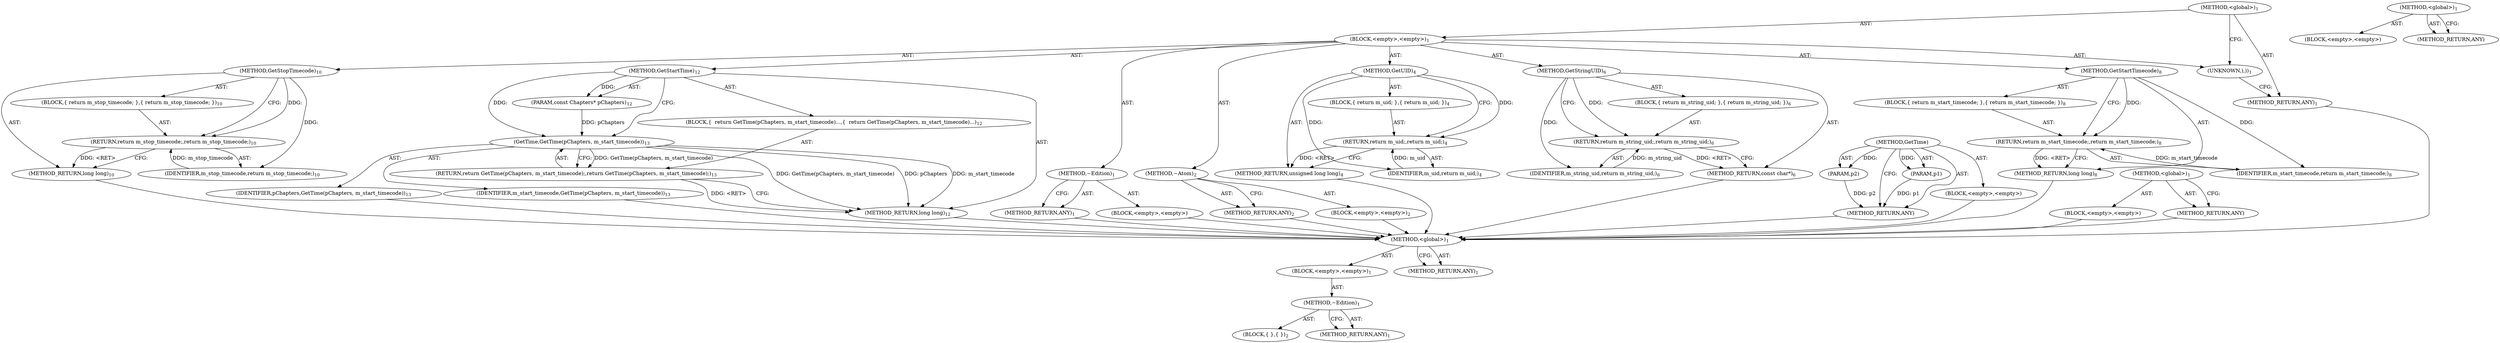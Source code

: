 digraph "&lt;global&gt;" {
vulnerable_6 [label=<(METHOD,&lt;global&gt;)<SUB>1</SUB>>];
vulnerable_7 [label=<(BLOCK,&lt;empty&gt;,&lt;empty&gt;)<SUB>1</SUB>>];
vulnerable_8 [label=<(METHOD,~Edition)<SUB>1</SUB>>];
vulnerable_9 [label=<(BLOCK,{
 },{
 })<SUB>2</SUB>>];
vulnerable_10 [label=<(METHOD_RETURN,ANY)<SUB>1</SUB>>];
vulnerable_12 [label=<(METHOD_RETURN,ANY)<SUB>1</SUB>>];
vulnerable_19 [label=<(METHOD,&lt;global&gt;)<SUB>1</SUB>>];
vulnerable_20 [label=<(BLOCK,&lt;empty&gt;,&lt;empty&gt;)>];
vulnerable_21 [label=<(METHOD_RETURN,ANY)>];
fixed_41 [label=<(METHOD,GetStartTime)<SUB>12</SUB>>];
fixed_42 [label=<(PARAM,const Chapters* pChapters)<SUB>12</SUB>>];
fixed_43 [label=<(BLOCK,{
  return GetTime(pChapters, m_start_timecode)...,{
  return GetTime(pChapters, m_start_timecode)...)<SUB>12</SUB>>];
fixed_44 [label=<(RETURN,return GetTime(pChapters, m_start_timecode);,return GetTime(pChapters, m_start_timecode);)<SUB>13</SUB>>];
fixed_45 [label=<(GetTime,GetTime(pChapters, m_start_timecode))<SUB>13</SUB>>];
fixed_46 [label=<(IDENTIFIER,pChapters,GetTime(pChapters, m_start_timecode))<SUB>13</SUB>>];
fixed_47 [label=<(IDENTIFIER,m_start_timecode,GetTime(pChapters, m_start_timecode))<SUB>13</SUB>>];
fixed_48 [label=<(METHOD_RETURN,long long)<SUB>12</SUB>>];
fixed_6 [label=<(METHOD,&lt;global&gt;)<SUB>1</SUB>>];
fixed_7 [label=<(BLOCK,&lt;empty&gt;,&lt;empty&gt;)<SUB>1</SUB>>];
fixed_8 [label=<(METHOD,~Edition)<SUB>1</SUB>>];
fixed_9 [label=<(BLOCK,&lt;empty&gt;,&lt;empty&gt;)>];
fixed_10 [label=<(METHOD_RETURN,ANY)<SUB>1</SUB>>];
fixed_12 [label=<(UNKNOWN,),))<SUB>1</SUB>>];
fixed_13 [label=<(METHOD,~Atom)<SUB>2</SUB>>];
fixed_14 [label=<(BLOCK,&lt;empty&gt;,&lt;empty&gt;)<SUB>2</SUB>>];
fixed_15 [label=<(METHOD_RETURN,ANY)<SUB>2</SUB>>];
fixed_17 [label=<(METHOD,GetUID)<SUB>4</SUB>>];
fixed_18 [label=<(BLOCK,{ return m_uid; },{ return m_uid; })<SUB>4</SUB>>];
fixed_19 [label=<(RETURN,return m_uid;,return m_uid;)<SUB>4</SUB>>];
fixed_20 [label=<(IDENTIFIER,m_uid,return m_uid;)<SUB>4</SUB>>];
fixed_21 [label=<(METHOD_RETURN,unsigned long long)<SUB>4</SUB>>];
fixed_23 [label=<(METHOD,GetStringUID)<SUB>6</SUB>>];
fixed_24 [label=<(BLOCK,{ return m_string_uid; },{ return m_string_uid; })<SUB>6</SUB>>];
fixed_25 [label=<(RETURN,return m_string_uid;,return m_string_uid;)<SUB>6</SUB>>];
fixed_26 [label=<(IDENTIFIER,m_string_uid,return m_string_uid;)<SUB>6</SUB>>];
fixed_27 [label=<(METHOD_RETURN,const char*)<SUB>6</SUB>>];
fixed_29 [label=<(METHOD,GetStartTimecode)<SUB>8</SUB>>];
fixed_30 [label=<(BLOCK,{ return m_start_timecode; },{ return m_start_timecode; })<SUB>8</SUB>>];
fixed_31 [label=<(RETURN,return m_start_timecode;,return m_start_timecode;)<SUB>8</SUB>>];
fixed_32 [label=<(IDENTIFIER,m_start_timecode,return m_start_timecode;)<SUB>8</SUB>>];
fixed_33 [label=<(METHOD_RETURN,long long)<SUB>8</SUB>>];
fixed_35 [label=<(METHOD,GetStopTimecode)<SUB>10</SUB>>];
fixed_36 [label=<(BLOCK,{ return m_stop_timecode; },{ return m_stop_timecode; })<SUB>10</SUB>>];
fixed_37 [label=<(RETURN,return m_stop_timecode;,return m_stop_timecode;)<SUB>10</SUB>>];
fixed_38 [label=<(IDENTIFIER,m_stop_timecode,return m_stop_timecode;)<SUB>10</SUB>>];
fixed_39 [label=<(METHOD_RETURN,long long)<SUB>10</SUB>>];
fixed_50 [label=<(METHOD_RETURN,ANY)<SUB>1</SUB>>];
fixed_71 [label=<(METHOD,GetTime)>];
fixed_72 [label=<(PARAM,p1)>];
fixed_73 [label=<(PARAM,p2)>];
fixed_74 [label=<(BLOCK,&lt;empty&gt;,&lt;empty&gt;)>];
fixed_75 [label=<(METHOD_RETURN,ANY)>];
fixed_65 [label=<(METHOD,&lt;global&gt;)<SUB>1</SUB>>];
fixed_66 [label=<(BLOCK,&lt;empty&gt;,&lt;empty&gt;)>];
fixed_67 [label=<(METHOD_RETURN,ANY)>];
vulnerable_6 -> vulnerable_7  [key=0, label="AST: "];
vulnerable_6 -> vulnerable_12  [key=0, label="AST: "];
vulnerable_6 -> vulnerable_12  [key=1, label="CFG: "];
vulnerable_7 -> vulnerable_8  [key=0, label="AST: "];
vulnerable_8 -> vulnerable_9  [key=0, label="AST: "];
vulnerable_8 -> vulnerable_10  [key=0, label="AST: "];
vulnerable_8 -> vulnerable_10  [key=1, label="CFG: "];
vulnerable_19 -> vulnerable_20  [key=0, label="AST: "];
vulnerable_19 -> vulnerable_21  [key=0, label="AST: "];
vulnerable_19 -> vulnerable_21  [key=1, label="CFG: "];
fixed_41 -> fixed_42  [key=0, label="AST: "];
fixed_41 -> fixed_42  [key=1, label="DDG: "];
fixed_41 -> fixed_43  [key=0, label="AST: "];
fixed_41 -> fixed_48  [key=0, label="AST: "];
fixed_41 -> fixed_45  [key=0, label="CFG: "];
fixed_41 -> fixed_45  [key=1, label="DDG: "];
fixed_42 -> fixed_45  [key=0, label="DDG: pChapters"];
fixed_43 -> fixed_44  [key=0, label="AST: "];
fixed_44 -> fixed_45  [key=0, label="AST: "];
fixed_44 -> fixed_48  [key=0, label="CFG: "];
fixed_44 -> fixed_48  [key=1, label="DDG: &lt;RET&gt;"];
fixed_45 -> fixed_46  [key=0, label="AST: "];
fixed_45 -> fixed_47  [key=0, label="AST: "];
fixed_45 -> fixed_44  [key=0, label="CFG: "];
fixed_45 -> fixed_44  [key=1, label="DDG: GetTime(pChapters, m_start_timecode)"];
fixed_45 -> fixed_48  [key=0, label="DDG: pChapters"];
fixed_45 -> fixed_48  [key=1, label="DDG: m_start_timecode"];
fixed_45 -> fixed_48  [key=2, label="DDG: GetTime(pChapters, m_start_timecode)"];
fixed_46 -> vulnerable_6  [key=0];
fixed_47 -> vulnerable_6  [key=0];
fixed_48 -> vulnerable_6  [key=0];
fixed_6 -> fixed_7  [key=0, label="AST: "];
fixed_6 -> fixed_50  [key=0, label="AST: "];
fixed_6 -> fixed_12  [key=0, label="CFG: "];
fixed_7 -> fixed_8  [key=0, label="AST: "];
fixed_7 -> fixed_12  [key=0, label="AST: "];
fixed_7 -> fixed_13  [key=0, label="AST: "];
fixed_7 -> fixed_17  [key=0, label="AST: "];
fixed_7 -> fixed_23  [key=0, label="AST: "];
fixed_7 -> fixed_29  [key=0, label="AST: "];
fixed_7 -> fixed_35  [key=0, label="AST: "];
fixed_7 -> fixed_41  [key=0, label="AST: "];
fixed_8 -> fixed_9  [key=0, label="AST: "];
fixed_8 -> fixed_10  [key=0, label="AST: "];
fixed_8 -> fixed_10  [key=1, label="CFG: "];
fixed_9 -> vulnerable_6  [key=0];
fixed_10 -> vulnerable_6  [key=0];
fixed_12 -> fixed_50  [key=0, label="CFG: "];
fixed_13 -> fixed_14  [key=0, label="AST: "];
fixed_13 -> fixed_15  [key=0, label="AST: "];
fixed_13 -> fixed_15  [key=1, label="CFG: "];
fixed_14 -> vulnerable_6  [key=0];
fixed_15 -> vulnerable_6  [key=0];
fixed_17 -> fixed_18  [key=0, label="AST: "];
fixed_17 -> fixed_21  [key=0, label="AST: "];
fixed_17 -> fixed_19  [key=0, label="CFG: "];
fixed_17 -> fixed_19  [key=1, label="DDG: "];
fixed_17 -> fixed_20  [key=0, label="DDG: "];
fixed_18 -> fixed_19  [key=0, label="AST: "];
fixed_19 -> fixed_20  [key=0, label="AST: "];
fixed_19 -> fixed_21  [key=0, label="CFG: "];
fixed_19 -> fixed_21  [key=1, label="DDG: &lt;RET&gt;"];
fixed_20 -> fixed_19  [key=0, label="DDG: m_uid"];
fixed_21 -> vulnerable_6  [key=0];
fixed_23 -> fixed_24  [key=0, label="AST: "];
fixed_23 -> fixed_27  [key=0, label="AST: "];
fixed_23 -> fixed_25  [key=0, label="CFG: "];
fixed_23 -> fixed_25  [key=1, label="DDG: "];
fixed_23 -> fixed_26  [key=0, label="DDG: "];
fixed_24 -> fixed_25  [key=0, label="AST: "];
fixed_25 -> fixed_26  [key=0, label="AST: "];
fixed_25 -> fixed_27  [key=0, label="CFG: "];
fixed_25 -> fixed_27  [key=1, label="DDG: &lt;RET&gt;"];
fixed_26 -> fixed_25  [key=0, label="DDG: m_string_uid"];
fixed_27 -> vulnerable_6  [key=0];
fixed_29 -> fixed_30  [key=0, label="AST: "];
fixed_29 -> fixed_33  [key=0, label="AST: "];
fixed_29 -> fixed_31  [key=0, label="CFG: "];
fixed_29 -> fixed_31  [key=1, label="DDG: "];
fixed_29 -> fixed_32  [key=0, label="DDG: "];
fixed_30 -> fixed_31  [key=0, label="AST: "];
fixed_31 -> fixed_32  [key=0, label="AST: "];
fixed_31 -> fixed_33  [key=0, label="CFG: "];
fixed_31 -> fixed_33  [key=1, label="DDG: &lt;RET&gt;"];
fixed_32 -> fixed_31  [key=0, label="DDG: m_start_timecode"];
fixed_33 -> vulnerable_6  [key=0];
fixed_35 -> fixed_36  [key=0, label="AST: "];
fixed_35 -> fixed_39  [key=0, label="AST: "];
fixed_35 -> fixed_37  [key=0, label="CFG: "];
fixed_35 -> fixed_37  [key=1, label="DDG: "];
fixed_35 -> fixed_38  [key=0, label="DDG: "];
fixed_36 -> fixed_37  [key=0, label="AST: "];
fixed_37 -> fixed_38  [key=0, label="AST: "];
fixed_37 -> fixed_39  [key=0, label="CFG: "];
fixed_37 -> fixed_39  [key=1, label="DDG: &lt;RET&gt;"];
fixed_38 -> fixed_37  [key=0, label="DDG: m_stop_timecode"];
fixed_39 -> vulnerable_6  [key=0];
fixed_50 -> vulnerable_6  [key=0];
fixed_71 -> fixed_72  [key=0, label="AST: "];
fixed_71 -> fixed_72  [key=1, label="DDG: "];
fixed_71 -> fixed_74  [key=0, label="AST: "];
fixed_71 -> fixed_73  [key=0, label="AST: "];
fixed_71 -> fixed_73  [key=1, label="DDG: "];
fixed_71 -> fixed_75  [key=0, label="AST: "];
fixed_71 -> fixed_75  [key=1, label="CFG: "];
fixed_72 -> fixed_75  [key=0, label="DDG: p1"];
fixed_73 -> fixed_75  [key=0, label="DDG: p2"];
fixed_74 -> vulnerable_6  [key=0];
fixed_75 -> vulnerable_6  [key=0];
fixed_65 -> fixed_66  [key=0, label="AST: "];
fixed_65 -> fixed_67  [key=0, label="AST: "];
fixed_65 -> fixed_67  [key=1, label="CFG: "];
fixed_66 -> vulnerable_6  [key=0];
fixed_67 -> vulnerable_6  [key=0];
}
